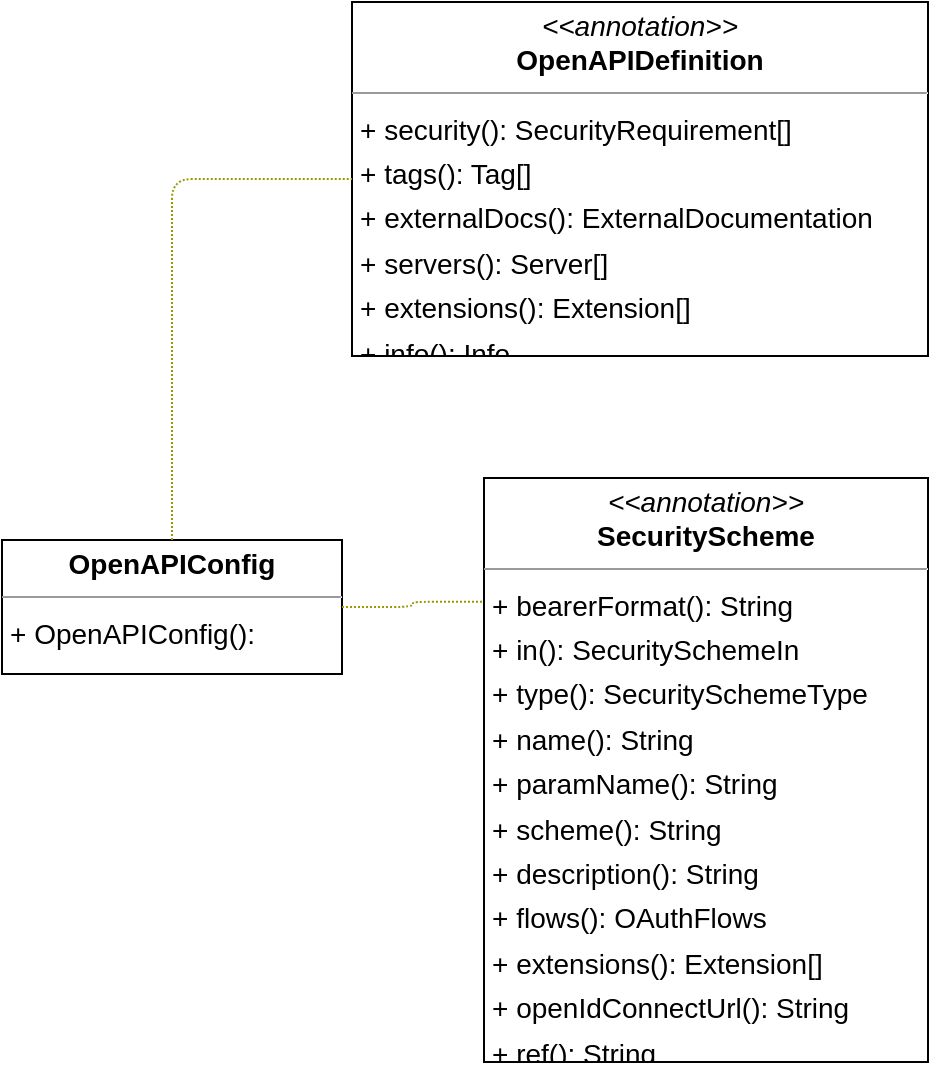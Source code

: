 <mxGraphModel dx="0" dy="0" grid="1" gridSize="10" guides="1" tooltips="1" connect="1" arrows="1" fold="1" page="0" pageScale="1" background="none" math="0" shadow="0">
  <root>
    <mxCell id="0" />
    <mxCell id="1" parent="0" />
    <mxCell id="node2" parent="1" vertex="1" value="&lt;p style=&quot;margin:0px;margin-top:4px;text-align:center;&quot;&gt;&lt;b&gt;OpenAPIConfig&lt;/b&gt;&lt;/p&gt;&lt;hr size=&quot;1&quot;/&gt;&lt;p style=&quot;margin:0 0 0 4px;line-height:1.6;&quot;&gt;+ OpenAPIConfig(): &lt;/p&gt;" style="verticalAlign=top;align=left;overflow=fill;fontSize=14;fontFamily=Helvetica;html=1;rounded=0;shadow=0;comic=0;labelBackgroundColor=none;strokeWidth=1;">
      <mxGeometry x="-93" y="256" width="170" height="67" as="geometry" />
    </mxCell>
    <mxCell id="node0" parent="1" vertex="1" value="&lt;p style=&quot;margin:0px;margin-top:4px;text-align:center;&quot;&gt;&lt;i&gt;&amp;lt;&amp;lt;annotation&amp;gt;&amp;gt;&lt;/i&gt;&lt;br/&gt;&lt;b&gt;OpenAPIDefinition&lt;/b&gt;&lt;/p&gt;&lt;hr size=&quot;1&quot;/&gt;&lt;p style=&quot;margin:0 0 0 4px;line-height:1.6;&quot;&gt;+ security(): SecurityRequirement[]&lt;br/&gt;+ tags(): Tag[]&lt;br/&gt;+ externalDocs(): ExternalDocumentation&lt;br/&gt;+ servers(): Server[]&lt;br/&gt;+ extensions(): Extension[]&lt;br/&gt;+ info(): Info&lt;/p&gt;" style="verticalAlign=top;align=left;overflow=fill;fontSize=14;fontFamily=Helvetica;html=1;rounded=0;shadow=0;comic=0;labelBackgroundColor=none;strokeWidth=1;">
      <mxGeometry x="82" y="-13" width="288" height="177" as="geometry" />
    </mxCell>
    <mxCell id="node1" parent="1" vertex="1" value="&lt;p style=&quot;margin:0px;margin-top:4px;text-align:center;&quot;&gt;&lt;i&gt;&amp;lt;&amp;lt;annotation&amp;gt;&amp;gt;&lt;/i&gt;&lt;br/&gt;&lt;b&gt;SecurityScheme&lt;/b&gt;&lt;/p&gt;&lt;hr size=&quot;1&quot;/&gt;&lt;p style=&quot;margin:0 0 0 4px;line-height:1.6;&quot;&gt;+ bearerFormat(): String&lt;br/&gt;+ in(): SecuritySchemeIn&lt;br/&gt;+ type(): SecuritySchemeType&lt;br/&gt;+ name(): String&lt;br/&gt;+ paramName(): String&lt;br/&gt;+ scheme(): String&lt;br/&gt;+ description(): String&lt;br/&gt;+ flows(): OAuthFlows&lt;br/&gt;+ extensions(): Extension[]&lt;br/&gt;+ openIdConnectUrl(): String&lt;br/&gt;+ ref(): String&lt;/p&gt;" style="verticalAlign=top;align=left;overflow=fill;fontSize=14;fontFamily=Helvetica;html=1;rounded=0;shadow=0;comic=0;labelBackgroundColor=none;strokeWidth=1;">
      <mxGeometry x="148" y="225" width="222" height="292" as="geometry" />
    </mxCell>
    <mxCell id="edge0" edge="1" value="" parent="1" source="node2" target="node0" style="html=1;rounded=1;edgeStyle=orthogonalEdgeStyle;dashed=1;dashPattern=1 1;startArrow=none;endArrow=none;strokeColor=#999900;exitX=0.500;exitY=0.001;exitDx=0;exitDy=0;entryX=0.000;entryY=0.500;entryDx=0;entryDy=0;">
      <mxGeometry width="50" height="50" relative="1" as="geometry">
        <Array as="points">
          <mxPoint x="-8" y="75" />
        </Array>
      </mxGeometry>
    </mxCell>
    <mxCell id="edge1" edge="1" value="" parent="1" source="node2" target="node1" style="html=1;rounded=1;edgeStyle=orthogonalEdgeStyle;dashed=1;dashPattern=1 1;startArrow=none;endArrow=none;strokeColor=#999900;exitX=1.000;exitY=0.500;exitDx=0;exitDy=0;entryX=0.000;entryY=0.212;entryDx=0;entryDy=0;">
      <mxGeometry width="50" height="50" relative="1" as="geometry">
        <Array as="points" />
      </mxGeometry>
    </mxCell>
  </root>
</mxGraphModel>